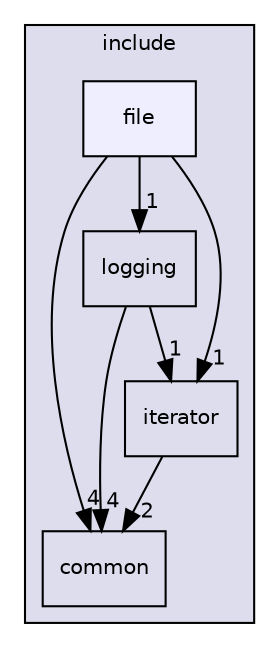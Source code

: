 digraph "include/file" {
  compound=true
  node [ fontsize="10", fontname="Helvetica"];
  edge [ labelfontsize="10", labelfontname="Helvetica"];
  subgraph clusterdir_d44c64559bbebec7f509842c48db8b23 {
    graph [ bgcolor="#ddddee", pencolor="black", label="include" fontname="Helvetica", fontsize="10", URL="dir_d44c64559bbebec7f509842c48db8b23.html"]
  dir_0966d06610f72609fd9aa4979c2b5a92 [shape=box label="common" URL="dir_0966d06610f72609fd9aa4979c2b5a92.html"];
  dir_7188461832bb92671066220d237ea5f7 [shape=box label="logging" URL="dir_7188461832bb92671066220d237ea5f7.html"];
  dir_8601fedc73622c6529b2afc6c9891376 [shape=box label="iterator" URL="dir_8601fedc73622c6529b2afc6c9891376.html"];
  dir_30e585b4d0cb3ab23653c9522967a3ec [shape=box, label="file", style="filled", fillcolor="#eeeeff", pencolor="black", URL="dir_30e585b4d0cb3ab23653c9522967a3ec.html"];
  }
  dir_30e585b4d0cb3ab23653c9522967a3ec->dir_0966d06610f72609fd9aa4979c2b5a92 [headlabel="4", labeldistance=1.5 headhref="dir_000003_000001.html"];
  dir_30e585b4d0cb3ab23653c9522967a3ec->dir_7188461832bb92671066220d237ea5f7 [headlabel="1", labeldistance=1.5 headhref="dir_000003_000007.html"];
  dir_30e585b4d0cb3ab23653c9522967a3ec->dir_8601fedc73622c6529b2afc6c9891376 [headlabel="1", labeldistance=1.5 headhref="dir_000003_000005.html"];
  dir_8601fedc73622c6529b2afc6c9891376->dir_0966d06610f72609fd9aa4979c2b5a92 [headlabel="2", labeldistance=1.5 headhref="dir_000005_000001.html"];
  dir_7188461832bb92671066220d237ea5f7->dir_0966d06610f72609fd9aa4979c2b5a92 [headlabel="4", labeldistance=1.5 headhref="dir_000007_000001.html"];
  dir_7188461832bb92671066220d237ea5f7->dir_8601fedc73622c6529b2afc6c9891376 [headlabel="1", labeldistance=1.5 headhref="dir_000007_000005.html"];
}
